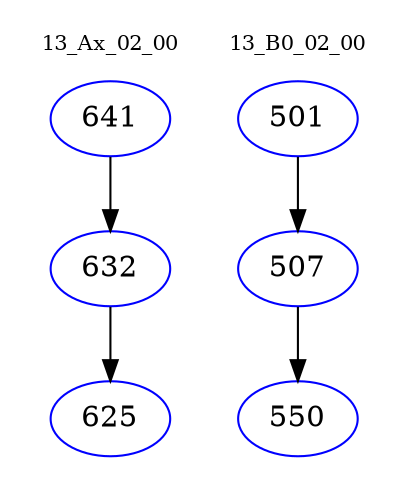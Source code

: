 digraph{
subgraph cluster_0 {
color = white
label = "13_Ax_02_00";
fontsize=10;
T0_641 [label="641", color="blue"]
T0_641 -> T0_632 [color="black"]
T0_632 [label="632", color="blue"]
T0_632 -> T0_625 [color="black"]
T0_625 [label="625", color="blue"]
}
subgraph cluster_1 {
color = white
label = "13_B0_02_00";
fontsize=10;
T1_501 [label="501", color="blue"]
T1_501 -> T1_507 [color="black"]
T1_507 [label="507", color="blue"]
T1_507 -> T1_550 [color="black"]
T1_550 [label="550", color="blue"]
}
}
